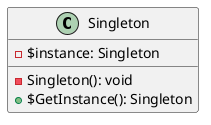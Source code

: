 @startuml
class Singleton{
-$instance: Singleton
-Singleton(): void
+$GetInstance(): Singleton
}
@enduml